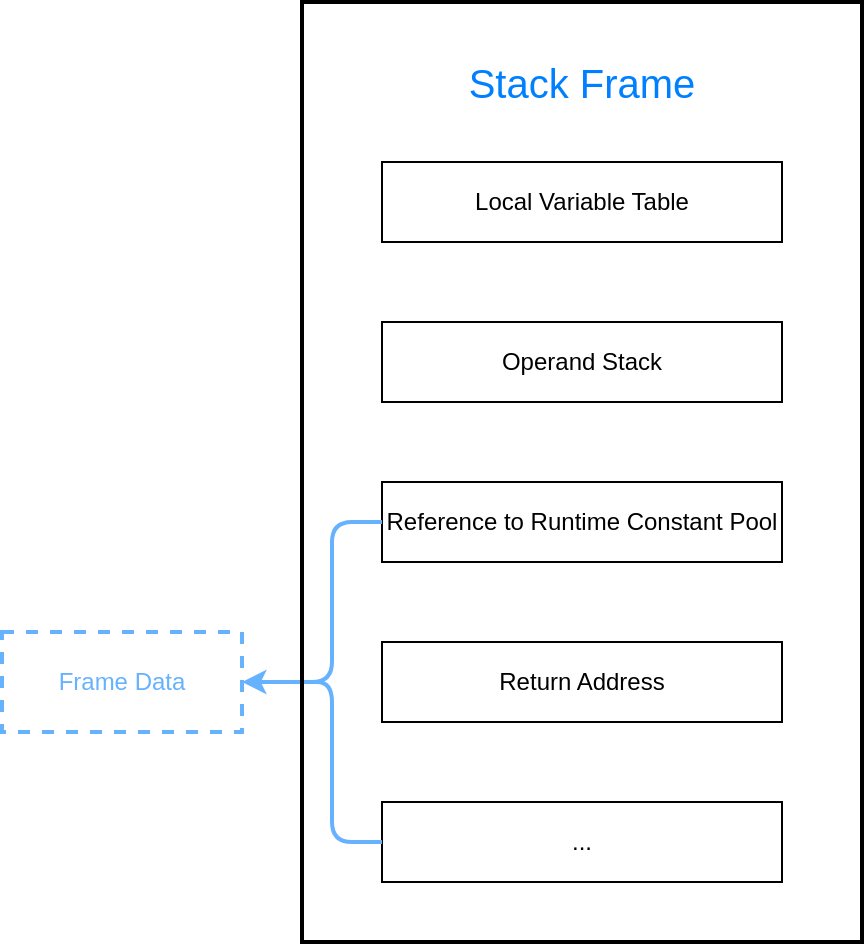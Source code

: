<mxfile version="14.2.6" type="github">
  <diagram id="aisGvC7B8q78lVo-NEPC" name="Page-1">
    <mxGraphModel dx="2066" dy="1163" grid="1" gridSize="10" guides="1" tooltips="1" connect="1" arrows="1" fold="1" page="1" pageScale="1" pageWidth="1169" pageHeight="827" math="0" shadow="0">
      <root>
        <mxCell id="0" />
        <mxCell id="1" parent="0" />
        <mxCell id="FMwujlGAhhQHbIVf7Efx-1" value="Local Variable Table" style="rounded=0;whiteSpace=wrap;html=1;" vertex="1" parent="1">
          <mxGeometry x="400" y="200" width="200" height="40" as="geometry" />
        </mxCell>
        <mxCell id="FMwujlGAhhQHbIVf7Efx-2" value="Operand Stack" style="rounded=0;whiteSpace=wrap;html=1;" vertex="1" parent="1">
          <mxGeometry x="400" y="280" width="200" height="40" as="geometry" />
        </mxCell>
        <mxCell id="FMwujlGAhhQHbIVf7Efx-3" value="Reference to Runtime Constant Pool" style="rounded=0;whiteSpace=wrap;html=1;" vertex="1" parent="1">
          <mxGeometry x="400" y="360" width="200" height="40" as="geometry" />
        </mxCell>
        <mxCell id="FMwujlGAhhQHbIVf7Efx-4" value="Return Address" style="rounded=0;whiteSpace=wrap;html=1;" vertex="1" parent="1">
          <mxGeometry x="400" y="440" width="200" height="40" as="geometry" />
        </mxCell>
        <mxCell id="FMwujlGAhhQHbIVf7Efx-6" value="..." style="rounded=0;whiteSpace=wrap;html=1;" vertex="1" parent="1">
          <mxGeometry x="400" y="520" width="200" height="40" as="geometry" />
        </mxCell>
        <mxCell id="FMwujlGAhhQHbIVf7Efx-11" style="edgeStyle=orthogonalEdgeStyle;rounded=0;orthogonalLoop=1;jettySize=auto;html=1;exitX=0.1;exitY=0.5;exitDx=0;exitDy=0;exitPerimeter=0;entryX=1;entryY=0.5;entryDx=0;entryDy=0;strokeWidth=2;strokeColor=#66B2FF;" edge="1" parent="1" source="FMwujlGAhhQHbIVf7Efx-7" target="FMwujlGAhhQHbIVf7Efx-8">
          <mxGeometry relative="1" as="geometry" />
        </mxCell>
        <mxCell id="FMwujlGAhhQHbIVf7Efx-7" value="" style="shape=curlyBracket;whiteSpace=wrap;html=1;rounded=1;size=0.5;strokeColor=#66B2FF;strokeWidth=2;" vertex="1" parent="1">
          <mxGeometry x="350" y="380" width="50" height="160" as="geometry" />
        </mxCell>
        <mxCell id="FMwujlGAhhQHbIVf7Efx-8" value="&lt;font color=&quot;#66b2ff&quot;&gt;Frame Data&lt;/font&gt;" style="text;html=1;fillColor=none;align=center;verticalAlign=middle;whiteSpace=wrap;rounded=0;dashed=1;strokeColor=#66B2FF;strokeWidth=2;" vertex="1" parent="1">
          <mxGeometry x="210" y="435" width="120" height="50" as="geometry" />
        </mxCell>
        <mxCell id="FMwujlGAhhQHbIVf7Efx-9" value="" style="rounded=0;whiteSpace=wrap;html=1;strokeWidth=2;fillColor=none;" vertex="1" parent="1">
          <mxGeometry x="360" y="120" width="280" height="470" as="geometry" />
        </mxCell>
        <mxCell id="FMwujlGAhhQHbIVf7Efx-10" value="&lt;font style=&quot;font-size: 20px&quot; color=&quot;#007fff&quot;&gt;Stack Frame&lt;/font&gt;" style="text;html=1;strokeColor=none;fillColor=none;align=center;verticalAlign=middle;whiteSpace=wrap;rounded=0;dashed=1;" vertex="1" parent="1">
          <mxGeometry x="400" y="140" width="200" height="40" as="geometry" />
        </mxCell>
      </root>
    </mxGraphModel>
  </diagram>
</mxfile>
